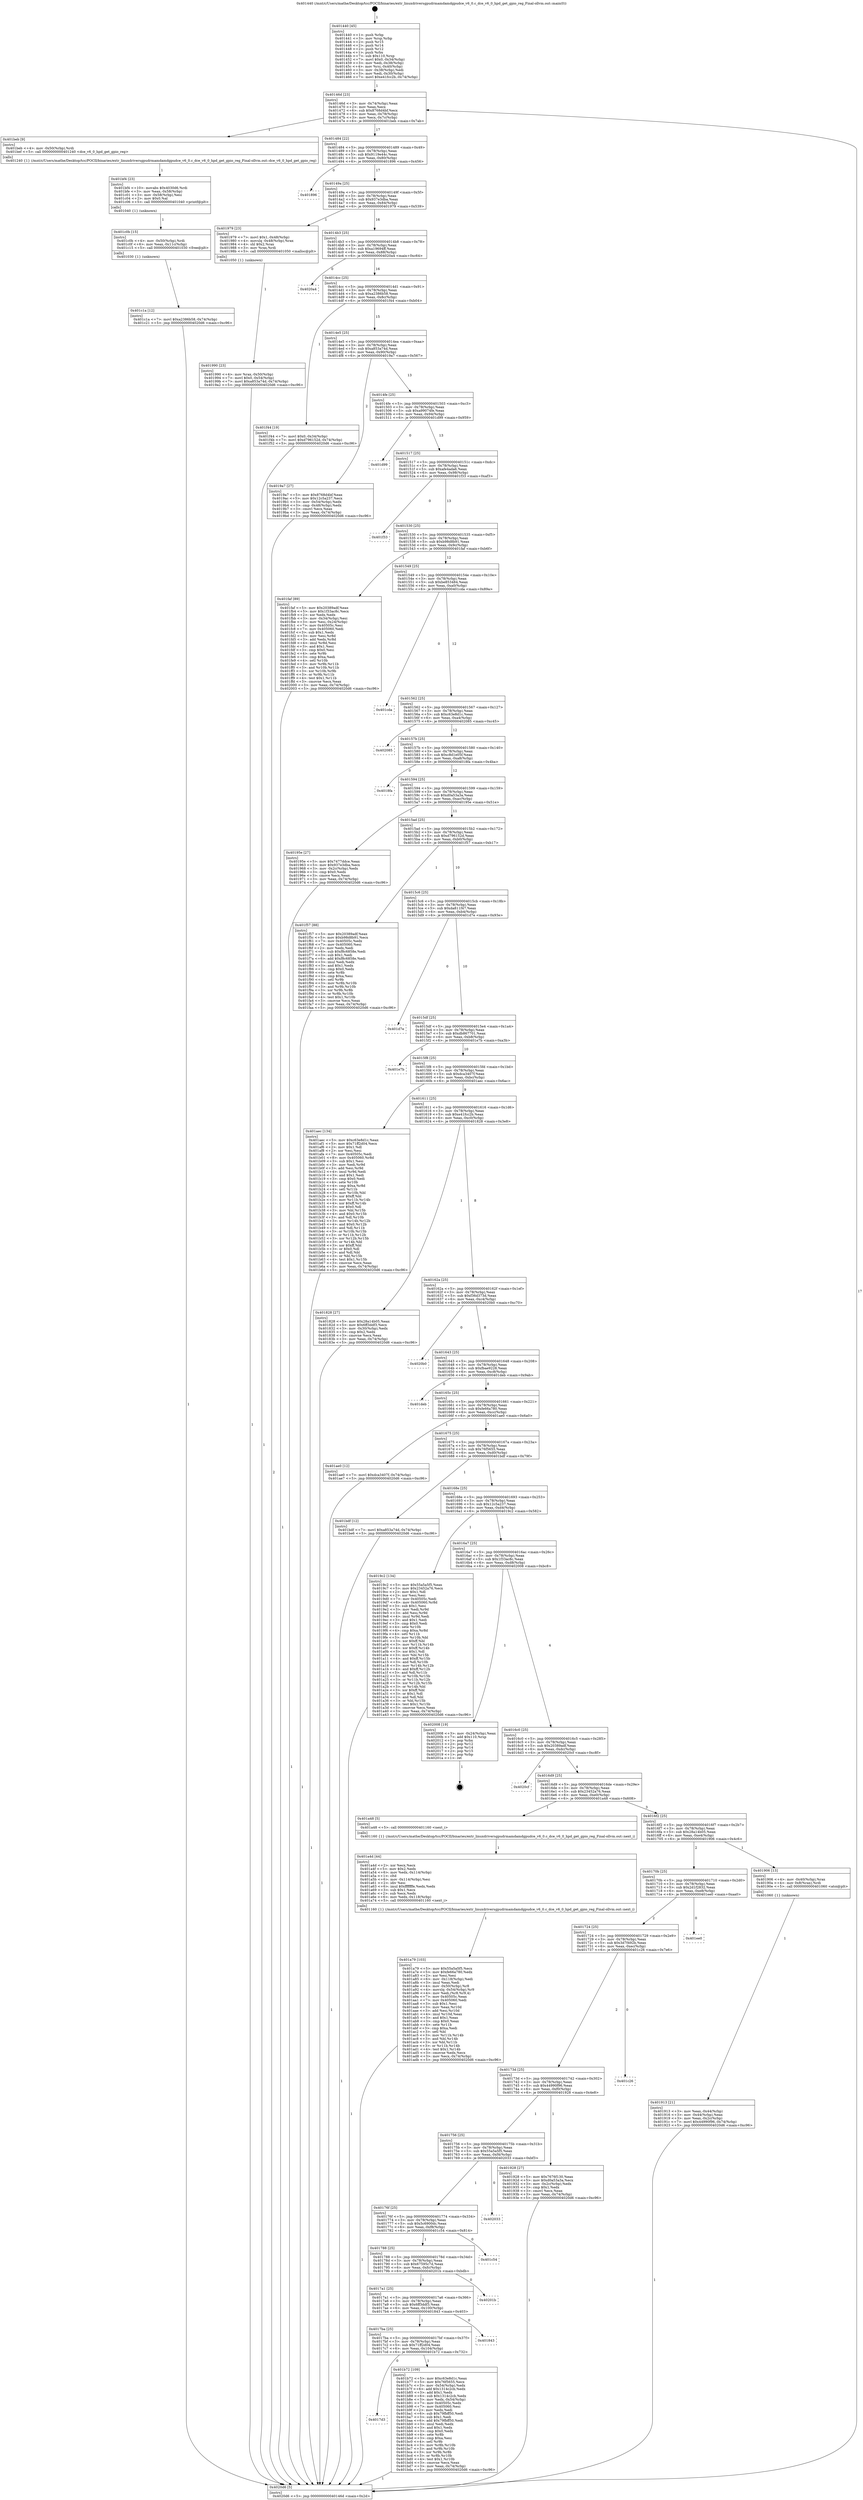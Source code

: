 digraph "0x401440" {
  label = "0x401440 (/mnt/c/Users/mathe/Desktop/tcc/POCII/binaries/extr_linuxdriversgpudrmamdamdgpudce_v6_0.c_dce_v6_0_hpd_get_gpio_reg_Final-ollvm.out::main(0))"
  labelloc = "t"
  node[shape=record]

  Entry [label="",width=0.3,height=0.3,shape=circle,fillcolor=black,style=filled]
  "0x40146d" [label="{
     0x40146d [23]\l
     | [instrs]\l
     &nbsp;&nbsp;0x40146d \<+3\>: mov -0x74(%rbp),%eax\l
     &nbsp;&nbsp;0x401470 \<+2\>: mov %eax,%ecx\l
     &nbsp;&nbsp;0x401472 \<+6\>: sub $0x8768d4bf,%ecx\l
     &nbsp;&nbsp;0x401478 \<+3\>: mov %eax,-0x78(%rbp)\l
     &nbsp;&nbsp;0x40147b \<+3\>: mov %ecx,-0x7c(%rbp)\l
     &nbsp;&nbsp;0x40147e \<+6\>: je 0000000000401beb \<main+0x7ab\>\l
  }"]
  "0x401beb" [label="{
     0x401beb [9]\l
     | [instrs]\l
     &nbsp;&nbsp;0x401beb \<+4\>: mov -0x50(%rbp),%rdi\l
     &nbsp;&nbsp;0x401bef \<+5\>: call 0000000000401240 \<dce_v6_0_hpd_get_gpio_reg\>\l
     | [calls]\l
     &nbsp;&nbsp;0x401240 \{1\} (/mnt/c/Users/mathe/Desktop/tcc/POCII/binaries/extr_linuxdriversgpudrmamdamdgpudce_v6_0.c_dce_v6_0_hpd_get_gpio_reg_Final-ollvm.out::dce_v6_0_hpd_get_gpio_reg)\l
  }"]
  "0x401484" [label="{
     0x401484 [22]\l
     | [instrs]\l
     &nbsp;&nbsp;0x401484 \<+5\>: jmp 0000000000401489 \<main+0x49\>\l
     &nbsp;&nbsp;0x401489 \<+3\>: mov -0x78(%rbp),%eax\l
     &nbsp;&nbsp;0x40148c \<+5\>: sub $0x9119e44c,%eax\l
     &nbsp;&nbsp;0x401491 \<+3\>: mov %eax,-0x80(%rbp)\l
     &nbsp;&nbsp;0x401494 \<+6\>: je 0000000000401896 \<main+0x456\>\l
  }"]
  Exit [label="",width=0.3,height=0.3,shape=circle,fillcolor=black,style=filled,peripheries=2]
  "0x401896" [label="{
     0x401896\l
  }", style=dashed]
  "0x40149a" [label="{
     0x40149a [25]\l
     | [instrs]\l
     &nbsp;&nbsp;0x40149a \<+5\>: jmp 000000000040149f \<main+0x5f\>\l
     &nbsp;&nbsp;0x40149f \<+3\>: mov -0x78(%rbp),%eax\l
     &nbsp;&nbsp;0x4014a2 \<+5\>: sub $0x937e3dba,%eax\l
     &nbsp;&nbsp;0x4014a7 \<+6\>: mov %eax,-0x84(%rbp)\l
     &nbsp;&nbsp;0x4014ad \<+6\>: je 0000000000401979 \<main+0x539\>\l
  }"]
  "0x401c1a" [label="{
     0x401c1a [12]\l
     | [instrs]\l
     &nbsp;&nbsp;0x401c1a \<+7\>: movl $0xa2386b58,-0x74(%rbp)\l
     &nbsp;&nbsp;0x401c21 \<+5\>: jmp 00000000004020d6 \<main+0xc96\>\l
  }"]
  "0x401979" [label="{
     0x401979 [23]\l
     | [instrs]\l
     &nbsp;&nbsp;0x401979 \<+7\>: movl $0x1,-0x48(%rbp)\l
     &nbsp;&nbsp;0x401980 \<+4\>: movslq -0x48(%rbp),%rax\l
     &nbsp;&nbsp;0x401984 \<+4\>: shl $0x2,%rax\l
     &nbsp;&nbsp;0x401988 \<+3\>: mov %rax,%rdi\l
     &nbsp;&nbsp;0x40198b \<+5\>: call 0000000000401050 \<malloc@plt\>\l
     | [calls]\l
     &nbsp;&nbsp;0x401050 \{1\} (unknown)\l
  }"]
  "0x4014b3" [label="{
     0x4014b3 [25]\l
     | [instrs]\l
     &nbsp;&nbsp;0x4014b3 \<+5\>: jmp 00000000004014b8 \<main+0x78\>\l
     &nbsp;&nbsp;0x4014b8 \<+3\>: mov -0x78(%rbp),%eax\l
     &nbsp;&nbsp;0x4014bb \<+5\>: sub $0xa19694ff,%eax\l
     &nbsp;&nbsp;0x4014c0 \<+6\>: mov %eax,-0x88(%rbp)\l
     &nbsp;&nbsp;0x4014c6 \<+6\>: je 00000000004020a4 \<main+0xc64\>\l
  }"]
  "0x401c0b" [label="{
     0x401c0b [15]\l
     | [instrs]\l
     &nbsp;&nbsp;0x401c0b \<+4\>: mov -0x50(%rbp),%rdi\l
     &nbsp;&nbsp;0x401c0f \<+6\>: mov %eax,-0x11c(%rbp)\l
     &nbsp;&nbsp;0x401c15 \<+5\>: call 0000000000401030 \<free@plt\>\l
     | [calls]\l
     &nbsp;&nbsp;0x401030 \{1\} (unknown)\l
  }"]
  "0x4020a4" [label="{
     0x4020a4\l
  }", style=dashed]
  "0x4014cc" [label="{
     0x4014cc [25]\l
     | [instrs]\l
     &nbsp;&nbsp;0x4014cc \<+5\>: jmp 00000000004014d1 \<main+0x91\>\l
     &nbsp;&nbsp;0x4014d1 \<+3\>: mov -0x78(%rbp),%eax\l
     &nbsp;&nbsp;0x4014d4 \<+5\>: sub $0xa2386b58,%eax\l
     &nbsp;&nbsp;0x4014d9 \<+6\>: mov %eax,-0x8c(%rbp)\l
     &nbsp;&nbsp;0x4014df \<+6\>: je 0000000000401f44 \<main+0xb04\>\l
  }"]
  "0x401bf4" [label="{
     0x401bf4 [23]\l
     | [instrs]\l
     &nbsp;&nbsp;0x401bf4 \<+10\>: movabs $0x4030d6,%rdi\l
     &nbsp;&nbsp;0x401bfe \<+3\>: mov %eax,-0x58(%rbp)\l
     &nbsp;&nbsp;0x401c01 \<+3\>: mov -0x58(%rbp),%esi\l
     &nbsp;&nbsp;0x401c04 \<+2\>: mov $0x0,%al\l
     &nbsp;&nbsp;0x401c06 \<+5\>: call 0000000000401040 \<printf@plt\>\l
     | [calls]\l
     &nbsp;&nbsp;0x401040 \{1\} (unknown)\l
  }"]
  "0x401f44" [label="{
     0x401f44 [19]\l
     | [instrs]\l
     &nbsp;&nbsp;0x401f44 \<+7\>: movl $0x0,-0x34(%rbp)\l
     &nbsp;&nbsp;0x401f4b \<+7\>: movl $0xd796152d,-0x74(%rbp)\l
     &nbsp;&nbsp;0x401f52 \<+5\>: jmp 00000000004020d6 \<main+0xc96\>\l
  }"]
  "0x4014e5" [label="{
     0x4014e5 [25]\l
     | [instrs]\l
     &nbsp;&nbsp;0x4014e5 \<+5\>: jmp 00000000004014ea \<main+0xaa\>\l
     &nbsp;&nbsp;0x4014ea \<+3\>: mov -0x78(%rbp),%eax\l
     &nbsp;&nbsp;0x4014ed \<+5\>: sub $0xa853a74d,%eax\l
     &nbsp;&nbsp;0x4014f2 \<+6\>: mov %eax,-0x90(%rbp)\l
     &nbsp;&nbsp;0x4014f8 \<+6\>: je 00000000004019a7 \<main+0x567\>\l
  }"]
  "0x4017d3" [label="{
     0x4017d3\l
  }", style=dashed]
  "0x4019a7" [label="{
     0x4019a7 [27]\l
     | [instrs]\l
     &nbsp;&nbsp;0x4019a7 \<+5\>: mov $0x8768d4bf,%eax\l
     &nbsp;&nbsp;0x4019ac \<+5\>: mov $0x12c5a237,%ecx\l
     &nbsp;&nbsp;0x4019b1 \<+3\>: mov -0x54(%rbp),%edx\l
     &nbsp;&nbsp;0x4019b4 \<+3\>: cmp -0x48(%rbp),%edx\l
     &nbsp;&nbsp;0x4019b7 \<+3\>: cmovl %ecx,%eax\l
     &nbsp;&nbsp;0x4019ba \<+3\>: mov %eax,-0x74(%rbp)\l
     &nbsp;&nbsp;0x4019bd \<+5\>: jmp 00000000004020d6 \<main+0xc96\>\l
  }"]
  "0x4014fe" [label="{
     0x4014fe [25]\l
     | [instrs]\l
     &nbsp;&nbsp;0x4014fe \<+5\>: jmp 0000000000401503 \<main+0xc3\>\l
     &nbsp;&nbsp;0x401503 \<+3\>: mov -0x78(%rbp),%eax\l
     &nbsp;&nbsp;0x401506 \<+5\>: sub $0xa99074fe,%eax\l
     &nbsp;&nbsp;0x40150b \<+6\>: mov %eax,-0x94(%rbp)\l
     &nbsp;&nbsp;0x401511 \<+6\>: je 0000000000401d99 \<main+0x959\>\l
  }"]
  "0x401b72" [label="{
     0x401b72 [109]\l
     | [instrs]\l
     &nbsp;&nbsp;0x401b72 \<+5\>: mov $0xc63e8d1c,%eax\l
     &nbsp;&nbsp;0x401b77 \<+5\>: mov $0x76f5655,%ecx\l
     &nbsp;&nbsp;0x401b7c \<+3\>: mov -0x54(%rbp),%edx\l
     &nbsp;&nbsp;0x401b7f \<+6\>: add $0x1314c2cb,%edx\l
     &nbsp;&nbsp;0x401b85 \<+3\>: add $0x1,%edx\l
     &nbsp;&nbsp;0x401b88 \<+6\>: sub $0x1314c2cb,%edx\l
     &nbsp;&nbsp;0x401b8e \<+3\>: mov %edx,-0x54(%rbp)\l
     &nbsp;&nbsp;0x401b91 \<+7\>: mov 0x40505c,%edx\l
     &nbsp;&nbsp;0x401b98 \<+7\>: mov 0x405060,%esi\l
     &nbsp;&nbsp;0x401b9f \<+2\>: mov %edx,%edi\l
     &nbsp;&nbsp;0x401ba1 \<+6\>: sub $0x79fbff50,%edi\l
     &nbsp;&nbsp;0x401ba7 \<+3\>: sub $0x1,%edi\l
     &nbsp;&nbsp;0x401baa \<+6\>: add $0x79fbff50,%edi\l
     &nbsp;&nbsp;0x401bb0 \<+3\>: imul %edi,%edx\l
     &nbsp;&nbsp;0x401bb3 \<+3\>: and $0x1,%edx\l
     &nbsp;&nbsp;0x401bb6 \<+3\>: cmp $0x0,%edx\l
     &nbsp;&nbsp;0x401bb9 \<+4\>: sete %r8b\l
     &nbsp;&nbsp;0x401bbd \<+3\>: cmp $0xa,%esi\l
     &nbsp;&nbsp;0x401bc0 \<+4\>: setl %r9b\l
     &nbsp;&nbsp;0x401bc4 \<+3\>: mov %r8b,%r10b\l
     &nbsp;&nbsp;0x401bc7 \<+3\>: and %r9b,%r10b\l
     &nbsp;&nbsp;0x401bca \<+3\>: xor %r9b,%r8b\l
     &nbsp;&nbsp;0x401bcd \<+3\>: or %r8b,%r10b\l
     &nbsp;&nbsp;0x401bd0 \<+4\>: test $0x1,%r10b\l
     &nbsp;&nbsp;0x401bd4 \<+3\>: cmovne %ecx,%eax\l
     &nbsp;&nbsp;0x401bd7 \<+3\>: mov %eax,-0x74(%rbp)\l
     &nbsp;&nbsp;0x401bda \<+5\>: jmp 00000000004020d6 \<main+0xc96\>\l
  }"]
  "0x401d99" [label="{
     0x401d99\l
  }", style=dashed]
  "0x401517" [label="{
     0x401517 [25]\l
     | [instrs]\l
     &nbsp;&nbsp;0x401517 \<+5\>: jmp 000000000040151c \<main+0xdc\>\l
     &nbsp;&nbsp;0x40151c \<+3\>: mov -0x78(%rbp),%eax\l
     &nbsp;&nbsp;0x40151f \<+5\>: sub $0xafe4ada6,%eax\l
     &nbsp;&nbsp;0x401524 \<+6\>: mov %eax,-0x98(%rbp)\l
     &nbsp;&nbsp;0x40152a \<+6\>: je 0000000000401f33 \<main+0xaf3\>\l
  }"]
  "0x4017ba" [label="{
     0x4017ba [25]\l
     | [instrs]\l
     &nbsp;&nbsp;0x4017ba \<+5\>: jmp 00000000004017bf \<main+0x37f\>\l
     &nbsp;&nbsp;0x4017bf \<+3\>: mov -0x78(%rbp),%eax\l
     &nbsp;&nbsp;0x4017c2 \<+5\>: sub $0x71ff2d04,%eax\l
     &nbsp;&nbsp;0x4017c7 \<+6\>: mov %eax,-0x104(%rbp)\l
     &nbsp;&nbsp;0x4017cd \<+6\>: je 0000000000401b72 \<main+0x732\>\l
  }"]
  "0x401f33" [label="{
     0x401f33\l
  }", style=dashed]
  "0x401530" [label="{
     0x401530 [25]\l
     | [instrs]\l
     &nbsp;&nbsp;0x401530 \<+5\>: jmp 0000000000401535 \<main+0xf5\>\l
     &nbsp;&nbsp;0x401535 \<+3\>: mov -0x78(%rbp),%eax\l
     &nbsp;&nbsp;0x401538 \<+5\>: sub $0xb98d8b91,%eax\l
     &nbsp;&nbsp;0x40153d \<+6\>: mov %eax,-0x9c(%rbp)\l
     &nbsp;&nbsp;0x401543 \<+6\>: je 0000000000401faf \<main+0xb6f\>\l
  }"]
  "0x401843" [label="{
     0x401843\l
  }", style=dashed]
  "0x401faf" [label="{
     0x401faf [89]\l
     | [instrs]\l
     &nbsp;&nbsp;0x401faf \<+5\>: mov $0x20389adf,%eax\l
     &nbsp;&nbsp;0x401fb4 \<+5\>: mov $0x1f33ac8c,%ecx\l
     &nbsp;&nbsp;0x401fb9 \<+2\>: xor %edx,%edx\l
     &nbsp;&nbsp;0x401fbb \<+3\>: mov -0x34(%rbp),%esi\l
     &nbsp;&nbsp;0x401fbe \<+3\>: mov %esi,-0x24(%rbp)\l
     &nbsp;&nbsp;0x401fc1 \<+7\>: mov 0x40505c,%esi\l
     &nbsp;&nbsp;0x401fc8 \<+7\>: mov 0x405060,%edi\l
     &nbsp;&nbsp;0x401fcf \<+3\>: sub $0x1,%edx\l
     &nbsp;&nbsp;0x401fd2 \<+3\>: mov %esi,%r8d\l
     &nbsp;&nbsp;0x401fd5 \<+3\>: add %edx,%r8d\l
     &nbsp;&nbsp;0x401fd8 \<+4\>: imul %r8d,%esi\l
     &nbsp;&nbsp;0x401fdc \<+3\>: and $0x1,%esi\l
     &nbsp;&nbsp;0x401fdf \<+3\>: cmp $0x0,%esi\l
     &nbsp;&nbsp;0x401fe2 \<+4\>: sete %r9b\l
     &nbsp;&nbsp;0x401fe6 \<+3\>: cmp $0xa,%edi\l
     &nbsp;&nbsp;0x401fe9 \<+4\>: setl %r10b\l
     &nbsp;&nbsp;0x401fed \<+3\>: mov %r9b,%r11b\l
     &nbsp;&nbsp;0x401ff0 \<+3\>: and %r10b,%r11b\l
     &nbsp;&nbsp;0x401ff3 \<+3\>: xor %r10b,%r9b\l
     &nbsp;&nbsp;0x401ff6 \<+3\>: or %r9b,%r11b\l
     &nbsp;&nbsp;0x401ff9 \<+4\>: test $0x1,%r11b\l
     &nbsp;&nbsp;0x401ffd \<+3\>: cmovne %ecx,%eax\l
     &nbsp;&nbsp;0x402000 \<+3\>: mov %eax,-0x74(%rbp)\l
     &nbsp;&nbsp;0x402003 \<+5\>: jmp 00000000004020d6 \<main+0xc96\>\l
  }"]
  "0x401549" [label="{
     0x401549 [25]\l
     | [instrs]\l
     &nbsp;&nbsp;0x401549 \<+5\>: jmp 000000000040154e \<main+0x10e\>\l
     &nbsp;&nbsp;0x40154e \<+3\>: mov -0x78(%rbp),%eax\l
     &nbsp;&nbsp;0x401551 \<+5\>: sub $0xbe853484,%eax\l
     &nbsp;&nbsp;0x401556 \<+6\>: mov %eax,-0xa0(%rbp)\l
     &nbsp;&nbsp;0x40155c \<+6\>: je 0000000000401cda \<main+0x89a\>\l
  }"]
  "0x4017a1" [label="{
     0x4017a1 [25]\l
     | [instrs]\l
     &nbsp;&nbsp;0x4017a1 \<+5\>: jmp 00000000004017a6 \<main+0x366\>\l
     &nbsp;&nbsp;0x4017a6 \<+3\>: mov -0x78(%rbp),%eax\l
     &nbsp;&nbsp;0x4017a9 \<+5\>: sub $0x6ff3ddf3,%eax\l
     &nbsp;&nbsp;0x4017ae \<+6\>: mov %eax,-0x100(%rbp)\l
     &nbsp;&nbsp;0x4017b4 \<+6\>: je 0000000000401843 \<main+0x403\>\l
  }"]
  "0x401cda" [label="{
     0x401cda\l
  }", style=dashed]
  "0x401562" [label="{
     0x401562 [25]\l
     | [instrs]\l
     &nbsp;&nbsp;0x401562 \<+5\>: jmp 0000000000401567 \<main+0x127\>\l
     &nbsp;&nbsp;0x401567 \<+3\>: mov -0x78(%rbp),%eax\l
     &nbsp;&nbsp;0x40156a \<+5\>: sub $0xc63e8d1c,%eax\l
     &nbsp;&nbsp;0x40156f \<+6\>: mov %eax,-0xa4(%rbp)\l
     &nbsp;&nbsp;0x401575 \<+6\>: je 0000000000402085 \<main+0xc45\>\l
  }"]
  "0x40201b" [label="{
     0x40201b\l
  }", style=dashed]
  "0x402085" [label="{
     0x402085\l
  }", style=dashed]
  "0x40157b" [label="{
     0x40157b [25]\l
     | [instrs]\l
     &nbsp;&nbsp;0x40157b \<+5\>: jmp 0000000000401580 \<main+0x140\>\l
     &nbsp;&nbsp;0x401580 \<+3\>: mov -0x78(%rbp),%eax\l
     &nbsp;&nbsp;0x401583 \<+5\>: sub $0xc8d1e05f,%eax\l
     &nbsp;&nbsp;0x401588 \<+6\>: mov %eax,-0xa8(%rbp)\l
     &nbsp;&nbsp;0x40158e \<+6\>: je 00000000004018fa \<main+0x4ba\>\l
  }"]
  "0x401788" [label="{
     0x401788 [25]\l
     | [instrs]\l
     &nbsp;&nbsp;0x401788 \<+5\>: jmp 000000000040178d \<main+0x34d\>\l
     &nbsp;&nbsp;0x40178d \<+3\>: mov -0x78(%rbp),%eax\l
     &nbsp;&nbsp;0x401790 \<+5\>: sub $0x67595c7d,%eax\l
     &nbsp;&nbsp;0x401795 \<+6\>: mov %eax,-0xfc(%rbp)\l
     &nbsp;&nbsp;0x40179b \<+6\>: je 000000000040201b \<main+0xbdb\>\l
  }"]
  "0x4018fa" [label="{
     0x4018fa\l
  }", style=dashed]
  "0x401594" [label="{
     0x401594 [25]\l
     | [instrs]\l
     &nbsp;&nbsp;0x401594 \<+5\>: jmp 0000000000401599 \<main+0x159\>\l
     &nbsp;&nbsp;0x401599 \<+3\>: mov -0x78(%rbp),%eax\l
     &nbsp;&nbsp;0x40159c \<+5\>: sub $0xd0a53a3a,%eax\l
     &nbsp;&nbsp;0x4015a1 \<+6\>: mov %eax,-0xac(%rbp)\l
     &nbsp;&nbsp;0x4015a7 \<+6\>: je 000000000040195e \<main+0x51e\>\l
  }"]
  "0x401c54" [label="{
     0x401c54\l
  }", style=dashed]
  "0x40195e" [label="{
     0x40195e [27]\l
     | [instrs]\l
     &nbsp;&nbsp;0x40195e \<+5\>: mov $0x7477ddce,%eax\l
     &nbsp;&nbsp;0x401963 \<+5\>: mov $0x937e3dba,%ecx\l
     &nbsp;&nbsp;0x401968 \<+3\>: mov -0x2c(%rbp),%edx\l
     &nbsp;&nbsp;0x40196b \<+3\>: cmp $0x0,%edx\l
     &nbsp;&nbsp;0x40196e \<+3\>: cmove %ecx,%eax\l
     &nbsp;&nbsp;0x401971 \<+3\>: mov %eax,-0x74(%rbp)\l
     &nbsp;&nbsp;0x401974 \<+5\>: jmp 00000000004020d6 \<main+0xc96\>\l
  }"]
  "0x4015ad" [label="{
     0x4015ad [25]\l
     | [instrs]\l
     &nbsp;&nbsp;0x4015ad \<+5\>: jmp 00000000004015b2 \<main+0x172\>\l
     &nbsp;&nbsp;0x4015b2 \<+3\>: mov -0x78(%rbp),%eax\l
     &nbsp;&nbsp;0x4015b5 \<+5\>: sub $0xd796152d,%eax\l
     &nbsp;&nbsp;0x4015ba \<+6\>: mov %eax,-0xb0(%rbp)\l
     &nbsp;&nbsp;0x4015c0 \<+6\>: je 0000000000401f57 \<main+0xb17\>\l
  }"]
  "0x40176f" [label="{
     0x40176f [25]\l
     | [instrs]\l
     &nbsp;&nbsp;0x40176f \<+5\>: jmp 0000000000401774 \<main+0x334\>\l
     &nbsp;&nbsp;0x401774 \<+3\>: mov -0x78(%rbp),%eax\l
     &nbsp;&nbsp;0x401777 \<+5\>: sub $0x5c6900dc,%eax\l
     &nbsp;&nbsp;0x40177c \<+6\>: mov %eax,-0xf8(%rbp)\l
     &nbsp;&nbsp;0x401782 \<+6\>: je 0000000000401c54 \<main+0x814\>\l
  }"]
  "0x401f57" [label="{
     0x401f57 [88]\l
     | [instrs]\l
     &nbsp;&nbsp;0x401f57 \<+5\>: mov $0x20389adf,%eax\l
     &nbsp;&nbsp;0x401f5c \<+5\>: mov $0xb98d8b91,%ecx\l
     &nbsp;&nbsp;0x401f61 \<+7\>: mov 0x40505c,%edx\l
     &nbsp;&nbsp;0x401f68 \<+7\>: mov 0x405060,%esi\l
     &nbsp;&nbsp;0x401f6f \<+2\>: mov %edx,%edi\l
     &nbsp;&nbsp;0x401f71 \<+6\>: sub $0xf8c6858e,%edi\l
     &nbsp;&nbsp;0x401f77 \<+3\>: sub $0x1,%edi\l
     &nbsp;&nbsp;0x401f7a \<+6\>: add $0xf8c6858e,%edi\l
     &nbsp;&nbsp;0x401f80 \<+3\>: imul %edi,%edx\l
     &nbsp;&nbsp;0x401f83 \<+3\>: and $0x1,%edx\l
     &nbsp;&nbsp;0x401f86 \<+3\>: cmp $0x0,%edx\l
     &nbsp;&nbsp;0x401f89 \<+4\>: sete %r8b\l
     &nbsp;&nbsp;0x401f8d \<+3\>: cmp $0xa,%esi\l
     &nbsp;&nbsp;0x401f90 \<+4\>: setl %r9b\l
     &nbsp;&nbsp;0x401f94 \<+3\>: mov %r8b,%r10b\l
     &nbsp;&nbsp;0x401f97 \<+3\>: and %r9b,%r10b\l
     &nbsp;&nbsp;0x401f9a \<+3\>: xor %r9b,%r8b\l
     &nbsp;&nbsp;0x401f9d \<+3\>: or %r8b,%r10b\l
     &nbsp;&nbsp;0x401fa0 \<+4\>: test $0x1,%r10b\l
     &nbsp;&nbsp;0x401fa4 \<+3\>: cmovne %ecx,%eax\l
     &nbsp;&nbsp;0x401fa7 \<+3\>: mov %eax,-0x74(%rbp)\l
     &nbsp;&nbsp;0x401faa \<+5\>: jmp 00000000004020d6 \<main+0xc96\>\l
  }"]
  "0x4015c6" [label="{
     0x4015c6 [25]\l
     | [instrs]\l
     &nbsp;&nbsp;0x4015c6 \<+5\>: jmp 00000000004015cb \<main+0x18b\>\l
     &nbsp;&nbsp;0x4015cb \<+3\>: mov -0x78(%rbp),%eax\l
     &nbsp;&nbsp;0x4015ce \<+5\>: sub $0xda811f47,%eax\l
     &nbsp;&nbsp;0x4015d3 \<+6\>: mov %eax,-0xb4(%rbp)\l
     &nbsp;&nbsp;0x4015d9 \<+6\>: je 0000000000401d7e \<main+0x93e\>\l
  }"]
  "0x402033" [label="{
     0x402033\l
  }", style=dashed]
  "0x401d7e" [label="{
     0x401d7e\l
  }", style=dashed]
  "0x4015df" [label="{
     0x4015df [25]\l
     | [instrs]\l
     &nbsp;&nbsp;0x4015df \<+5\>: jmp 00000000004015e4 \<main+0x1a4\>\l
     &nbsp;&nbsp;0x4015e4 \<+3\>: mov -0x78(%rbp),%eax\l
     &nbsp;&nbsp;0x4015e7 \<+5\>: sub $0xdb867701,%eax\l
     &nbsp;&nbsp;0x4015ec \<+6\>: mov %eax,-0xb8(%rbp)\l
     &nbsp;&nbsp;0x4015f2 \<+6\>: je 0000000000401e7b \<main+0xa3b\>\l
  }"]
  "0x401a79" [label="{
     0x401a79 [103]\l
     | [instrs]\l
     &nbsp;&nbsp;0x401a79 \<+5\>: mov $0x55a5a5f5,%ecx\l
     &nbsp;&nbsp;0x401a7e \<+5\>: mov $0xfe66a780,%edx\l
     &nbsp;&nbsp;0x401a83 \<+2\>: xor %esi,%esi\l
     &nbsp;&nbsp;0x401a85 \<+6\>: mov -0x118(%rbp),%edi\l
     &nbsp;&nbsp;0x401a8b \<+3\>: imul %eax,%edi\l
     &nbsp;&nbsp;0x401a8e \<+4\>: mov -0x50(%rbp),%r8\l
     &nbsp;&nbsp;0x401a92 \<+4\>: movslq -0x54(%rbp),%r9\l
     &nbsp;&nbsp;0x401a96 \<+4\>: mov %edi,(%r8,%r9,4)\l
     &nbsp;&nbsp;0x401a9a \<+7\>: mov 0x40505c,%eax\l
     &nbsp;&nbsp;0x401aa1 \<+7\>: mov 0x405060,%edi\l
     &nbsp;&nbsp;0x401aa8 \<+3\>: sub $0x1,%esi\l
     &nbsp;&nbsp;0x401aab \<+3\>: mov %eax,%r10d\l
     &nbsp;&nbsp;0x401aae \<+3\>: add %esi,%r10d\l
     &nbsp;&nbsp;0x401ab1 \<+4\>: imul %r10d,%eax\l
     &nbsp;&nbsp;0x401ab5 \<+3\>: and $0x1,%eax\l
     &nbsp;&nbsp;0x401ab8 \<+3\>: cmp $0x0,%eax\l
     &nbsp;&nbsp;0x401abb \<+4\>: sete %r11b\l
     &nbsp;&nbsp;0x401abf \<+3\>: cmp $0xa,%edi\l
     &nbsp;&nbsp;0x401ac2 \<+3\>: setl %bl\l
     &nbsp;&nbsp;0x401ac5 \<+3\>: mov %r11b,%r14b\l
     &nbsp;&nbsp;0x401ac8 \<+3\>: and %bl,%r14b\l
     &nbsp;&nbsp;0x401acb \<+3\>: xor %bl,%r11b\l
     &nbsp;&nbsp;0x401ace \<+3\>: or %r11b,%r14b\l
     &nbsp;&nbsp;0x401ad1 \<+4\>: test $0x1,%r14b\l
     &nbsp;&nbsp;0x401ad5 \<+3\>: cmovne %edx,%ecx\l
     &nbsp;&nbsp;0x401ad8 \<+3\>: mov %ecx,-0x74(%rbp)\l
     &nbsp;&nbsp;0x401adb \<+5\>: jmp 00000000004020d6 \<main+0xc96\>\l
  }"]
  "0x401e7b" [label="{
     0x401e7b\l
  }", style=dashed]
  "0x4015f8" [label="{
     0x4015f8 [25]\l
     | [instrs]\l
     &nbsp;&nbsp;0x4015f8 \<+5\>: jmp 00000000004015fd \<main+0x1bd\>\l
     &nbsp;&nbsp;0x4015fd \<+3\>: mov -0x78(%rbp),%eax\l
     &nbsp;&nbsp;0x401600 \<+5\>: sub $0xdca3407f,%eax\l
     &nbsp;&nbsp;0x401605 \<+6\>: mov %eax,-0xbc(%rbp)\l
     &nbsp;&nbsp;0x40160b \<+6\>: je 0000000000401aec \<main+0x6ac\>\l
  }"]
  "0x401a4d" [label="{
     0x401a4d [44]\l
     | [instrs]\l
     &nbsp;&nbsp;0x401a4d \<+2\>: xor %ecx,%ecx\l
     &nbsp;&nbsp;0x401a4f \<+5\>: mov $0x2,%edx\l
     &nbsp;&nbsp;0x401a54 \<+6\>: mov %edx,-0x114(%rbp)\l
     &nbsp;&nbsp;0x401a5a \<+1\>: cltd\l
     &nbsp;&nbsp;0x401a5b \<+6\>: mov -0x114(%rbp),%esi\l
     &nbsp;&nbsp;0x401a61 \<+2\>: idiv %esi\l
     &nbsp;&nbsp;0x401a63 \<+6\>: imul $0xfffffffe,%edx,%edx\l
     &nbsp;&nbsp;0x401a69 \<+3\>: sub $0x1,%ecx\l
     &nbsp;&nbsp;0x401a6c \<+2\>: sub %ecx,%edx\l
     &nbsp;&nbsp;0x401a6e \<+6\>: mov %edx,-0x118(%rbp)\l
     &nbsp;&nbsp;0x401a74 \<+5\>: call 0000000000401160 \<next_i\>\l
     | [calls]\l
     &nbsp;&nbsp;0x401160 \{1\} (/mnt/c/Users/mathe/Desktop/tcc/POCII/binaries/extr_linuxdriversgpudrmamdamdgpudce_v6_0.c_dce_v6_0_hpd_get_gpio_reg_Final-ollvm.out::next_i)\l
  }"]
  "0x401aec" [label="{
     0x401aec [134]\l
     | [instrs]\l
     &nbsp;&nbsp;0x401aec \<+5\>: mov $0xc63e8d1c,%eax\l
     &nbsp;&nbsp;0x401af1 \<+5\>: mov $0x71ff2d04,%ecx\l
     &nbsp;&nbsp;0x401af6 \<+2\>: mov $0x1,%dl\l
     &nbsp;&nbsp;0x401af8 \<+2\>: xor %esi,%esi\l
     &nbsp;&nbsp;0x401afa \<+7\>: mov 0x40505c,%edi\l
     &nbsp;&nbsp;0x401b01 \<+8\>: mov 0x405060,%r8d\l
     &nbsp;&nbsp;0x401b09 \<+3\>: sub $0x1,%esi\l
     &nbsp;&nbsp;0x401b0c \<+3\>: mov %edi,%r9d\l
     &nbsp;&nbsp;0x401b0f \<+3\>: add %esi,%r9d\l
     &nbsp;&nbsp;0x401b12 \<+4\>: imul %r9d,%edi\l
     &nbsp;&nbsp;0x401b16 \<+3\>: and $0x1,%edi\l
     &nbsp;&nbsp;0x401b19 \<+3\>: cmp $0x0,%edi\l
     &nbsp;&nbsp;0x401b1c \<+4\>: sete %r10b\l
     &nbsp;&nbsp;0x401b20 \<+4\>: cmp $0xa,%r8d\l
     &nbsp;&nbsp;0x401b24 \<+4\>: setl %r11b\l
     &nbsp;&nbsp;0x401b28 \<+3\>: mov %r10b,%bl\l
     &nbsp;&nbsp;0x401b2b \<+3\>: xor $0xff,%bl\l
     &nbsp;&nbsp;0x401b2e \<+3\>: mov %r11b,%r14b\l
     &nbsp;&nbsp;0x401b31 \<+4\>: xor $0xff,%r14b\l
     &nbsp;&nbsp;0x401b35 \<+3\>: xor $0x0,%dl\l
     &nbsp;&nbsp;0x401b38 \<+3\>: mov %bl,%r15b\l
     &nbsp;&nbsp;0x401b3b \<+4\>: and $0x0,%r15b\l
     &nbsp;&nbsp;0x401b3f \<+3\>: and %dl,%r10b\l
     &nbsp;&nbsp;0x401b42 \<+3\>: mov %r14b,%r12b\l
     &nbsp;&nbsp;0x401b45 \<+4\>: and $0x0,%r12b\l
     &nbsp;&nbsp;0x401b49 \<+3\>: and %dl,%r11b\l
     &nbsp;&nbsp;0x401b4c \<+3\>: or %r10b,%r15b\l
     &nbsp;&nbsp;0x401b4f \<+3\>: or %r11b,%r12b\l
     &nbsp;&nbsp;0x401b52 \<+3\>: xor %r12b,%r15b\l
     &nbsp;&nbsp;0x401b55 \<+3\>: or %r14b,%bl\l
     &nbsp;&nbsp;0x401b58 \<+3\>: xor $0xff,%bl\l
     &nbsp;&nbsp;0x401b5b \<+3\>: or $0x0,%dl\l
     &nbsp;&nbsp;0x401b5e \<+2\>: and %dl,%bl\l
     &nbsp;&nbsp;0x401b60 \<+3\>: or %bl,%r15b\l
     &nbsp;&nbsp;0x401b63 \<+4\>: test $0x1,%r15b\l
     &nbsp;&nbsp;0x401b67 \<+3\>: cmovne %ecx,%eax\l
     &nbsp;&nbsp;0x401b6a \<+3\>: mov %eax,-0x74(%rbp)\l
     &nbsp;&nbsp;0x401b6d \<+5\>: jmp 00000000004020d6 \<main+0xc96\>\l
  }"]
  "0x401611" [label="{
     0x401611 [25]\l
     | [instrs]\l
     &nbsp;&nbsp;0x401611 \<+5\>: jmp 0000000000401616 \<main+0x1d6\>\l
     &nbsp;&nbsp;0x401616 \<+3\>: mov -0x78(%rbp),%eax\l
     &nbsp;&nbsp;0x401619 \<+5\>: sub $0xe41fcc2b,%eax\l
     &nbsp;&nbsp;0x40161e \<+6\>: mov %eax,-0xc0(%rbp)\l
     &nbsp;&nbsp;0x401624 \<+6\>: je 0000000000401828 \<main+0x3e8\>\l
  }"]
  "0x401990" [label="{
     0x401990 [23]\l
     | [instrs]\l
     &nbsp;&nbsp;0x401990 \<+4\>: mov %rax,-0x50(%rbp)\l
     &nbsp;&nbsp;0x401994 \<+7\>: movl $0x0,-0x54(%rbp)\l
     &nbsp;&nbsp;0x40199b \<+7\>: movl $0xa853a74d,-0x74(%rbp)\l
     &nbsp;&nbsp;0x4019a2 \<+5\>: jmp 00000000004020d6 \<main+0xc96\>\l
  }"]
  "0x401828" [label="{
     0x401828 [27]\l
     | [instrs]\l
     &nbsp;&nbsp;0x401828 \<+5\>: mov $0x28a14b05,%eax\l
     &nbsp;&nbsp;0x40182d \<+5\>: mov $0x6ff3ddf3,%ecx\l
     &nbsp;&nbsp;0x401832 \<+3\>: mov -0x30(%rbp),%edx\l
     &nbsp;&nbsp;0x401835 \<+3\>: cmp $0x2,%edx\l
     &nbsp;&nbsp;0x401838 \<+3\>: cmovne %ecx,%eax\l
     &nbsp;&nbsp;0x40183b \<+3\>: mov %eax,-0x74(%rbp)\l
     &nbsp;&nbsp;0x40183e \<+5\>: jmp 00000000004020d6 \<main+0xc96\>\l
  }"]
  "0x40162a" [label="{
     0x40162a [25]\l
     | [instrs]\l
     &nbsp;&nbsp;0x40162a \<+5\>: jmp 000000000040162f \<main+0x1ef\>\l
     &nbsp;&nbsp;0x40162f \<+3\>: mov -0x78(%rbp),%eax\l
     &nbsp;&nbsp;0x401632 \<+5\>: sub $0xf36d373d,%eax\l
     &nbsp;&nbsp;0x401637 \<+6\>: mov %eax,-0xc4(%rbp)\l
     &nbsp;&nbsp;0x40163d \<+6\>: je 00000000004020b0 \<main+0xc70\>\l
  }"]
  "0x4020d6" [label="{
     0x4020d6 [5]\l
     | [instrs]\l
     &nbsp;&nbsp;0x4020d6 \<+5\>: jmp 000000000040146d \<main+0x2d\>\l
  }"]
  "0x401440" [label="{
     0x401440 [45]\l
     | [instrs]\l
     &nbsp;&nbsp;0x401440 \<+1\>: push %rbp\l
     &nbsp;&nbsp;0x401441 \<+3\>: mov %rsp,%rbp\l
     &nbsp;&nbsp;0x401444 \<+2\>: push %r15\l
     &nbsp;&nbsp;0x401446 \<+2\>: push %r14\l
     &nbsp;&nbsp;0x401448 \<+2\>: push %r12\l
     &nbsp;&nbsp;0x40144a \<+1\>: push %rbx\l
     &nbsp;&nbsp;0x40144b \<+7\>: sub $0x110,%rsp\l
     &nbsp;&nbsp;0x401452 \<+7\>: movl $0x0,-0x34(%rbp)\l
     &nbsp;&nbsp;0x401459 \<+3\>: mov %edi,-0x38(%rbp)\l
     &nbsp;&nbsp;0x40145c \<+4\>: mov %rsi,-0x40(%rbp)\l
     &nbsp;&nbsp;0x401460 \<+3\>: mov -0x38(%rbp),%edi\l
     &nbsp;&nbsp;0x401463 \<+3\>: mov %edi,-0x30(%rbp)\l
     &nbsp;&nbsp;0x401466 \<+7\>: movl $0xe41fcc2b,-0x74(%rbp)\l
  }"]
  "0x401756" [label="{
     0x401756 [25]\l
     | [instrs]\l
     &nbsp;&nbsp;0x401756 \<+5\>: jmp 000000000040175b \<main+0x31b\>\l
     &nbsp;&nbsp;0x40175b \<+3\>: mov -0x78(%rbp),%eax\l
     &nbsp;&nbsp;0x40175e \<+5\>: sub $0x55a5a5f5,%eax\l
     &nbsp;&nbsp;0x401763 \<+6\>: mov %eax,-0xf4(%rbp)\l
     &nbsp;&nbsp;0x401769 \<+6\>: je 0000000000402033 \<main+0xbf3\>\l
  }"]
  "0x4020b0" [label="{
     0x4020b0\l
  }", style=dashed]
  "0x401643" [label="{
     0x401643 [25]\l
     | [instrs]\l
     &nbsp;&nbsp;0x401643 \<+5\>: jmp 0000000000401648 \<main+0x208\>\l
     &nbsp;&nbsp;0x401648 \<+3\>: mov -0x78(%rbp),%eax\l
     &nbsp;&nbsp;0x40164b \<+5\>: sub $0xfbae9228,%eax\l
     &nbsp;&nbsp;0x401650 \<+6\>: mov %eax,-0xc8(%rbp)\l
     &nbsp;&nbsp;0x401656 \<+6\>: je 0000000000401deb \<main+0x9ab\>\l
  }"]
  "0x401928" [label="{
     0x401928 [27]\l
     | [instrs]\l
     &nbsp;&nbsp;0x401928 \<+5\>: mov $0x7676f130,%eax\l
     &nbsp;&nbsp;0x40192d \<+5\>: mov $0xd0a53a3a,%ecx\l
     &nbsp;&nbsp;0x401932 \<+3\>: mov -0x2c(%rbp),%edx\l
     &nbsp;&nbsp;0x401935 \<+3\>: cmp $0x1,%edx\l
     &nbsp;&nbsp;0x401938 \<+3\>: cmovl %ecx,%eax\l
     &nbsp;&nbsp;0x40193b \<+3\>: mov %eax,-0x74(%rbp)\l
     &nbsp;&nbsp;0x40193e \<+5\>: jmp 00000000004020d6 \<main+0xc96\>\l
  }"]
  "0x401deb" [label="{
     0x401deb\l
  }", style=dashed]
  "0x40165c" [label="{
     0x40165c [25]\l
     | [instrs]\l
     &nbsp;&nbsp;0x40165c \<+5\>: jmp 0000000000401661 \<main+0x221\>\l
     &nbsp;&nbsp;0x401661 \<+3\>: mov -0x78(%rbp),%eax\l
     &nbsp;&nbsp;0x401664 \<+5\>: sub $0xfe66a780,%eax\l
     &nbsp;&nbsp;0x401669 \<+6\>: mov %eax,-0xcc(%rbp)\l
     &nbsp;&nbsp;0x40166f \<+6\>: je 0000000000401ae0 \<main+0x6a0\>\l
  }"]
  "0x40173d" [label="{
     0x40173d [25]\l
     | [instrs]\l
     &nbsp;&nbsp;0x40173d \<+5\>: jmp 0000000000401742 \<main+0x302\>\l
     &nbsp;&nbsp;0x401742 \<+3\>: mov -0x78(%rbp),%eax\l
     &nbsp;&nbsp;0x401745 \<+5\>: sub $0x44990f96,%eax\l
     &nbsp;&nbsp;0x40174a \<+6\>: mov %eax,-0xf0(%rbp)\l
     &nbsp;&nbsp;0x401750 \<+6\>: je 0000000000401928 \<main+0x4e8\>\l
  }"]
  "0x401ae0" [label="{
     0x401ae0 [12]\l
     | [instrs]\l
     &nbsp;&nbsp;0x401ae0 \<+7\>: movl $0xdca3407f,-0x74(%rbp)\l
     &nbsp;&nbsp;0x401ae7 \<+5\>: jmp 00000000004020d6 \<main+0xc96\>\l
  }"]
  "0x401675" [label="{
     0x401675 [25]\l
     | [instrs]\l
     &nbsp;&nbsp;0x401675 \<+5\>: jmp 000000000040167a \<main+0x23a\>\l
     &nbsp;&nbsp;0x40167a \<+3\>: mov -0x78(%rbp),%eax\l
     &nbsp;&nbsp;0x40167d \<+5\>: sub $0x76f5655,%eax\l
     &nbsp;&nbsp;0x401682 \<+6\>: mov %eax,-0xd0(%rbp)\l
     &nbsp;&nbsp;0x401688 \<+6\>: je 0000000000401bdf \<main+0x79f\>\l
  }"]
  "0x401c26" [label="{
     0x401c26\l
  }", style=dashed]
  "0x401bdf" [label="{
     0x401bdf [12]\l
     | [instrs]\l
     &nbsp;&nbsp;0x401bdf \<+7\>: movl $0xa853a74d,-0x74(%rbp)\l
     &nbsp;&nbsp;0x401be6 \<+5\>: jmp 00000000004020d6 \<main+0xc96\>\l
  }"]
  "0x40168e" [label="{
     0x40168e [25]\l
     | [instrs]\l
     &nbsp;&nbsp;0x40168e \<+5\>: jmp 0000000000401693 \<main+0x253\>\l
     &nbsp;&nbsp;0x401693 \<+3\>: mov -0x78(%rbp),%eax\l
     &nbsp;&nbsp;0x401696 \<+5\>: sub $0x12c5a237,%eax\l
     &nbsp;&nbsp;0x40169b \<+6\>: mov %eax,-0xd4(%rbp)\l
     &nbsp;&nbsp;0x4016a1 \<+6\>: je 00000000004019c2 \<main+0x582\>\l
  }"]
  "0x401724" [label="{
     0x401724 [25]\l
     | [instrs]\l
     &nbsp;&nbsp;0x401724 \<+5\>: jmp 0000000000401729 \<main+0x2e9\>\l
     &nbsp;&nbsp;0x401729 \<+3\>: mov -0x78(%rbp),%eax\l
     &nbsp;&nbsp;0x40172c \<+5\>: sub $0x3d7f492b,%eax\l
     &nbsp;&nbsp;0x401731 \<+6\>: mov %eax,-0xec(%rbp)\l
     &nbsp;&nbsp;0x401737 \<+6\>: je 0000000000401c26 \<main+0x7e6\>\l
  }"]
  "0x4019c2" [label="{
     0x4019c2 [134]\l
     | [instrs]\l
     &nbsp;&nbsp;0x4019c2 \<+5\>: mov $0x55a5a5f5,%eax\l
     &nbsp;&nbsp;0x4019c7 \<+5\>: mov $0x23452a76,%ecx\l
     &nbsp;&nbsp;0x4019cc \<+2\>: mov $0x1,%dl\l
     &nbsp;&nbsp;0x4019ce \<+2\>: xor %esi,%esi\l
     &nbsp;&nbsp;0x4019d0 \<+7\>: mov 0x40505c,%edi\l
     &nbsp;&nbsp;0x4019d7 \<+8\>: mov 0x405060,%r8d\l
     &nbsp;&nbsp;0x4019df \<+3\>: sub $0x1,%esi\l
     &nbsp;&nbsp;0x4019e2 \<+3\>: mov %edi,%r9d\l
     &nbsp;&nbsp;0x4019e5 \<+3\>: add %esi,%r9d\l
     &nbsp;&nbsp;0x4019e8 \<+4\>: imul %r9d,%edi\l
     &nbsp;&nbsp;0x4019ec \<+3\>: and $0x1,%edi\l
     &nbsp;&nbsp;0x4019ef \<+3\>: cmp $0x0,%edi\l
     &nbsp;&nbsp;0x4019f2 \<+4\>: sete %r10b\l
     &nbsp;&nbsp;0x4019f6 \<+4\>: cmp $0xa,%r8d\l
     &nbsp;&nbsp;0x4019fa \<+4\>: setl %r11b\l
     &nbsp;&nbsp;0x4019fe \<+3\>: mov %r10b,%bl\l
     &nbsp;&nbsp;0x401a01 \<+3\>: xor $0xff,%bl\l
     &nbsp;&nbsp;0x401a04 \<+3\>: mov %r11b,%r14b\l
     &nbsp;&nbsp;0x401a07 \<+4\>: xor $0xff,%r14b\l
     &nbsp;&nbsp;0x401a0b \<+3\>: xor $0x1,%dl\l
     &nbsp;&nbsp;0x401a0e \<+3\>: mov %bl,%r15b\l
     &nbsp;&nbsp;0x401a11 \<+4\>: and $0xff,%r15b\l
     &nbsp;&nbsp;0x401a15 \<+3\>: and %dl,%r10b\l
     &nbsp;&nbsp;0x401a18 \<+3\>: mov %r14b,%r12b\l
     &nbsp;&nbsp;0x401a1b \<+4\>: and $0xff,%r12b\l
     &nbsp;&nbsp;0x401a1f \<+3\>: and %dl,%r11b\l
     &nbsp;&nbsp;0x401a22 \<+3\>: or %r10b,%r15b\l
     &nbsp;&nbsp;0x401a25 \<+3\>: or %r11b,%r12b\l
     &nbsp;&nbsp;0x401a28 \<+3\>: xor %r12b,%r15b\l
     &nbsp;&nbsp;0x401a2b \<+3\>: or %r14b,%bl\l
     &nbsp;&nbsp;0x401a2e \<+3\>: xor $0xff,%bl\l
     &nbsp;&nbsp;0x401a31 \<+3\>: or $0x1,%dl\l
     &nbsp;&nbsp;0x401a34 \<+2\>: and %dl,%bl\l
     &nbsp;&nbsp;0x401a36 \<+3\>: or %bl,%r15b\l
     &nbsp;&nbsp;0x401a39 \<+4\>: test $0x1,%r15b\l
     &nbsp;&nbsp;0x401a3d \<+3\>: cmovne %ecx,%eax\l
     &nbsp;&nbsp;0x401a40 \<+3\>: mov %eax,-0x74(%rbp)\l
     &nbsp;&nbsp;0x401a43 \<+5\>: jmp 00000000004020d6 \<main+0xc96\>\l
  }"]
  "0x4016a7" [label="{
     0x4016a7 [25]\l
     | [instrs]\l
     &nbsp;&nbsp;0x4016a7 \<+5\>: jmp 00000000004016ac \<main+0x26c\>\l
     &nbsp;&nbsp;0x4016ac \<+3\>: mov -0x78(%rbp),%eax\l
     &nbsp;&nbsp;0x4016af \<+5\>: sub $0x1f33ac8c,%eax\l
     &nbsp;&nbsp;0x4016b4 \<+6\>: mov %eax,-0xd8(%rbp)\l
     &nbsp;&nbsp;0x4016ba \<+6\>: je 0000000000402008 \<main+0xbc8\>\l
  }"]
  "0x401ee0" [label="{
     0x401ee0\l
  }", style=dashed]
  "0x402008" [label="{
     0x402008 [19]\l
     | [instrs]\l
     &nbsp;&nbsp;0x402008 \<+3\>: mov -0x24(%rbp),%eax\l
     &nbsp;&nbsp;0x40200b \<+7\>: add $0x110,%rsp\l
     &nbsp;&nbsp;0x402012 \<+1\>: pop %rbx\l
     &nbsp;&nbsp;0x402013 \<+2\>: pop %r12\l
     &nbsp;&nbsp;0x402015 \<+2\>: pop %r14\l
     &nbsp;&nbsp;0x402017 \<+2\>: pop %r15\l
     &nbsp;&nbsp;0x402019 \<+1\>: pop %rbp\l
     &nbsp;&nbsp;0x40201a \<+1\>: ret\l
  }"]
  "0x4016c0" [label="{
     0x4016c0 [25]\l
     | [instrs]\l
     &nbsp;&nbsp;0x4016c0 \<+5\>: jmp 00000000004016c5 \<main+0x285\>\l
     &nbsp;&nbsp;0x4016c5 \<+3\>: mov -0x78(%rbp),%eax\l
     &nbsp;&nbsp;0x4016c8 \<+5\>: sub $0x20389adf,%eax\l
     &nbsp;&nbsp;0x4016cd \<+6\>: mov %eax,-0xdc(%rbp)\l
     &nbsp;&nbsp;0x4016d3 \<+6\>: je 00000000004020cf \<main+0xc8f\>\l
  }"]
  "0x401913" [label="{
     0x401913 [21]\l
     | [instrs]\l
     &nbsp;&nbsp;0x401913 \<+3\>: mov %eax,-0x44(%rbp)\l
     &nbsp;&nbsp;0x401916 \<+3\>: mov -0x44(%rbp),%eax\l
     &nbsp;&nbsp;0x401919 \<+3\>: mov %eax,-0x2c(%rbp)\l
     &nbsp;&nbsp;0x40191c \<+7\>: movl $0x44990f96,-0x74(%rbp)\l
     &nbsp;&nbsp;0x401923 \<+5\>: jmp 00000000004020d6 \<main+0xc96\>\l
  }"]
  "0x4020cf" [label="{
     0x4020cf\l
  }", style=dashed]
  "0x4016d9" [label="{
     0x4016d9 [25]\l
     | [instrs]\l
     &nbsp;&nbsp;0x4016d9 \<+5\>: jmp 00000000004016de \<main+0x29e\>\l
     &nbsp;&nbsp;0x4016de \<+3\>: mov -0x78(%rbp),%eax\l
     &nbsp;&nbsp;0x4016e1 \<+5\>: sub $0x23452a76,%eax\l
     &nbsp;&nbsp;0x4016e6 \<+6\>: mov %eax,-0xe0(%rbp)\l
     &nbsp;&nbsp;0x4016ec \<+6\>: je 0000000000401a48 \<main+0x608\>\l
  }"]
  "0x40170b" [label="{
     0x40170b [25]\l
     | [instrs]\l
     &nbsp;&nbsp;0x40170b \<+5\>: jmp 0000000000401710 \<main+0x2d0\>\l
     &nbsp;&nbsp;0x401710 \<+3\>: mov -0x78(%rbp),%eax\l
     &nbsp;&nbsp;0x401713 \<+5\>: sub $0x2d1f2832,%eax\l
     &nbsp;&nbsp;0x401718 \<+6\>: mov %eax,-0xe8(%rbp)\l
     &nbsp;&nbsp;0x40171e \<+6\>: je 0000000000401ee0 \<main+0xaa0\>\l
  }"]
  "0x401a48" [label="{
     0x401a48 [5]\l
     | [instrs]\l
     &nbsp;&nbsp;0x401a48 \<+5\>: call 0000000000401160 \<next_i\>\l
     | [calls]\l
     &nbsp;&nbsp;0x401160 \{1\} (/mnt/c/Users/mathe/Desktop/tcc/POCII/binaries/extr_linuxdriversgpudrmamdamdgpudce_v6_0.c_dce_v6_0_hpd_get_gpio_reg_Final-ollvm.out::next_i)\l
  }"]
  "0x4016f2" [label="{
     0x4016f2 [25]\l
     | [instrs]\l
     &nbsp;&nbsp;0x4016f2 \<+5\>: jmp 00000000004016f7 \<main+0x2b7\>\l
     &nbsp;&nbsp;0x4016f7 \<+3\>: mov -0x78(%rbp),%eax\l
     &nbsp;&nbsp;0x4016fa \<+5\>: sub $0x28a14b05,%eax\l
     &nbsp;&nbsp;0x4016ff \<+6\>: mov %eax,-0xe4(%rbp)\l
     &nbsp;&nbsp;0x401705 \<+6\>: je 0000000000401906 \<main+0x4c6\>\l
  }"]
  "0x401906" [label="{
     0x401906 [13]\l
     | [instrs]\l
     &nbsp;&nbsp;0x401906 \<+4\>: mov -0x40(%rbp),%rax\l
     &nbsp;&nbsp;0x40190a \<+4\>: mov 0x8(%rax),%rdi\l
     &nbsp;&nbsp;0x40190e \<+5\>: call 0000000000401060 \<atoi@plt\>\l
     | [calls]\l
     &nbsp;&nbsp;0x401060 \{1\} (unknown)\l
  }"]
  Entry -> "0x401440" [label=" 1"]
  "0x40146d" -> "0x401beb" [label=" 1"]
  "0x40146d" -> "0x401484" [label=" 17"]
  "0x402008" -> Exit [label=" 1"]
  "0x401484" -> "0x401896" [label=" 0"]
  "0x401484" -> "0x40149a" [label=" 17"]
  "0x401faf" -> "0x4020d6" [label=" 1"]
  "0x40149a" -> "0x401979" [label=" 1"]
  "0x40149a" -> "0x4014b3" [label=" 16"]
  "0x401f57" -> "0x4020d6" [label=" 1"]
  "0x4014b3" -> "0x4020a4" [label=" 0"]
  "0x4014b3" -> "0x4014cc" [label=" 16"]
  "0x401f44" -> "0x4020d6" [label=" 1"]
  "0x4014cc" -> "0x401f44" [label=" 1"]
  "0x4014cc" -> "0x4014e5" [label=" 15"]
  "0x401c1a" -> "0x4020d6" [label=" 1"]
  "0x4014e5" -> "0x4019a7" [label=" 2"]
  "0x4014e5" -> "0x4014fe" [label=" 13"]
  "0x401c0b" -> "0x401c1a" [label=" 1"]
  "0x4014fe" -> "0x401d99" [label=" 0"]
  "0x4014fe" -> "0x401517" [label=" 13"]
  "0x401bf4" -> "0x401c0b" [label=" 1"]
  "0x401517" -> "0x401f33" [label=" 0"]
  "0x401517" -> "0x401530" [label=" 13"]
  "0x401bdf" -> "0x4020d6" [label=" 1"]
  "0x401530" -> "0x401faf" [label=" 1"]
  "0x401530" -> "0x401549" [label=" 12"]
  "0x401b72" -> "0x4020d6" [label=" 1"]
  "0x401549" -> "0x401cda" [label=" 0"]
  "0x401549" -> "0x401562" [label=" 12"]
  "0x4017ba" -> "0x401b72" [label=" 1"]
  "0x401562" -> "0x402085" [label=" 0"]
  "0x401562" -> "0x40157b" [label=" 12"]
  "0x401beb" -> "0x401bf4" [label=" 1"]
  "0x40157b" -> "0x4018fa" [label=" 0"]
  "0x40157b" -> "0x401594" [label=" 12"]
  "0x4017a1" -> "0x401843" [label=" 0"]
  "0x401594" -> "0x40195e" [label=" 1"]
  "0x401594" -> "0x4015ad" [label=" 11"]
  "0x4017ba" -> "0x4017d3" [label=" 0"]
  "0x4015ad" -> "0x401f57" [label=" 1"]
  "0x4015ad" -> "0x4015c6" [label=" 10"]
  "0x401788" -> "0x40201b" [label=" 0"]
  "0x4015c6" -> "0x401d7e" [label=" 0"]
  "0x4015c6" -> "0x4015df" [label=" 10"]
  "0x4017a1" -> "0x4017ba" [label=" 1"]
  "0x4015df" -> "0x401e7b" [label=" 0"]
  "0x4015df" -> "0x4015f8" [label=" 10"]
  "0x40176f" -> "0x401c54" [label=" 0"]
  "0x4015f8" -> "0x401aec" [label=" 1"]
  "0x4015f8" -> "0x401611" [label=" 9"]
  "0x401788" -> "0x4017a1" [label=" 1"]
  "0x401611" -> "0x401828" [label=" 1"]
  "0x401611" -> "0x40162a" [label=" 8"]
  "0x401828" -> "0x4020d6" [label=" 1"]
  "0x401440" -> "0x40146d" [label=" 1"]
  "0x4020d6" -> "0x40146d" [label=" 17"]
  "0x401756" -> "0x40176f" [label=" 1"]
  "0x40162a" -> "0x4020b0" [label=" 0"]
  "0x40162a" -> "0x401643" [label=" 8"]
  "0x401756" -> "0x402033" [label=" 0"]
  "0x401643" -> "0x401deb" [label=" 0"]
  "0x401643" -> "0x40165c" [label=" 8"]
  "0x40176f" -> "0x401788" [label=" 1"]
  "0x40165c" -> "0x401ae0" [label=" 1"]
  "0x40165c" -> "0x401675" [label=" 7"]
  "0x401ae0" -> "0x4020d6" [label=" 1"]
  "0x401675" -> "0x401bdf" [label=" 1"]
  "0x401675" -> "0x40168e" [label=" 6"]
  "0x401a79" -> "0x4020d6" [label=" 1"]
  "0x40168e" -> "0x4019c2" [label=" 1"]
  "0x40168e" -> "0x4016a7" [label=" 5"]
  "0x401a48" -> "0x401a4d" [label=" 1"]
  "0x4016a7" -> "0x402008" [label=" 1"]
  "0x4016a7" -> "0x4016c0" [label=" 4"]
  "0x4019c2" -> "0x4020d6" [label=" 1"]
  "0x4016c0" -> "0x4020cf" [label=" 0"]
  "0x4016c0" -> "0x4016d9" [label=" 4"]
  "0x401990" -> "0x4020d6" [label=" 1"]
  "0x4016d9" -> "0x401a48" [label=" 1"]
  "0x4016d9" -> "0x4016f2" [label=" 3"]
  "0x401979" -> "0x401990" [label=" 1"]
  "0x4016f2" -> "0x401906" [label=" 1"]
  "0x4016f2" -> "0x40170b" [label=" 2"]
  "0x401906" -> "0x401913" [label=" 1"]
  "0x401913" -> "0x4020d6" [label=" 1"]
  "0x4019a7" -> "0x4020d6" [label=" 2"]
  "0x40170b" -> "0x401ee0" [label=" 0"]
  "0x40170b" -> "0x401724" [label=" 2"]
  "0x401a4d" -> "0x401a79" [label=" 1"]
  "0x401724" -> "0x401c26" [label=" 0"]
  "0x401724" -> "0x40173d" [label=" 2"]
  "0x401aec" -> "0x4020d6" [label=" 1"]
  "0x40173d" -> "0x401928" [label=" 1"]
  "0x40173d" -> "0x401756" [label=" 1"]
  "0x401928" -> "0x4020d6" [label=" 1"]
  "0x40195e" -> "0x4020d6" [label=" 1"]
}
